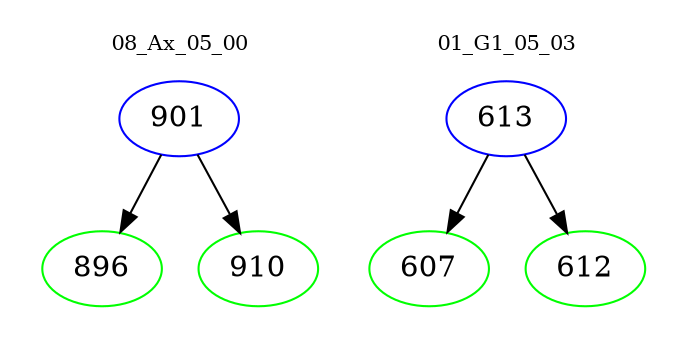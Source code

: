 digraph{
subgraph cluster_0 {
color = white
label = "08_Ax_05_00";
fontsize=10;
T0_901 [label="901", color="blue"]
T0_901 -> T0_896 [color="black"]
T0_896 [label="896", color="green"]
T0_901 -> T0_910 [color="black"]
T0_910 [label="910", color="green"]
}
subgraph cluster_1 {
color = white
label = "01_G1_05_03";
fontsize=10;
T1_613 [label="613", color="blue"]
T1_613 -> T1_607 [color="black"]
T1_607 [label="607", color="green"]
T1_613 -> T1_612 [color="black"]
T1_612 [label="612", color="green"]
}
}
